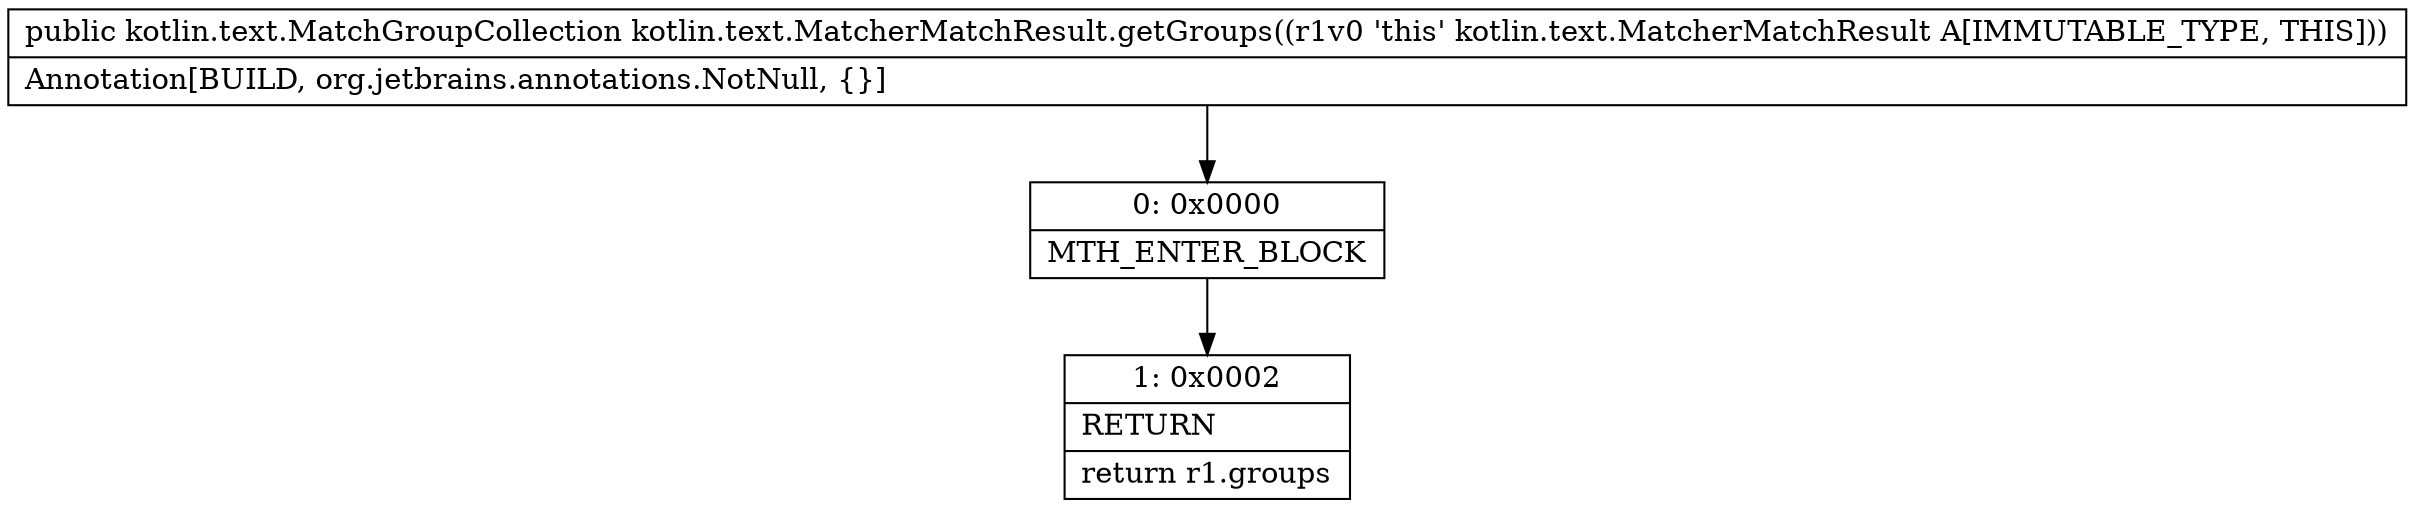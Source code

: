digraph "CFG forkotlin.text.MatcherMatchResult.getGroups()Lkotlin\/text\/MatchGroupCollection;" {
Node_0 [shape=record,label="{0\:\ 0x0000|MTH_ENTER_BLOCK\l}"];
Node_1 [shape=record,label="{1\:\ 0x0002|RETURN\l|return r1.groups\l}"];
MethodNode[shape=record,label="{public kotlin.text.MatchGroupCollection kotlin.text.MatcherMatchResult.getGroups((r1v0 'this' kotlin.text.MatcherMatchResult A[IMMUTABLE_TYPE, THIS]))  | Annotation[BUILD, org.jetbrains.annotations.NotNull, \{\}]\l}"];
MethodNode -> Node_0;
Node_0 -> Node_1;
}

